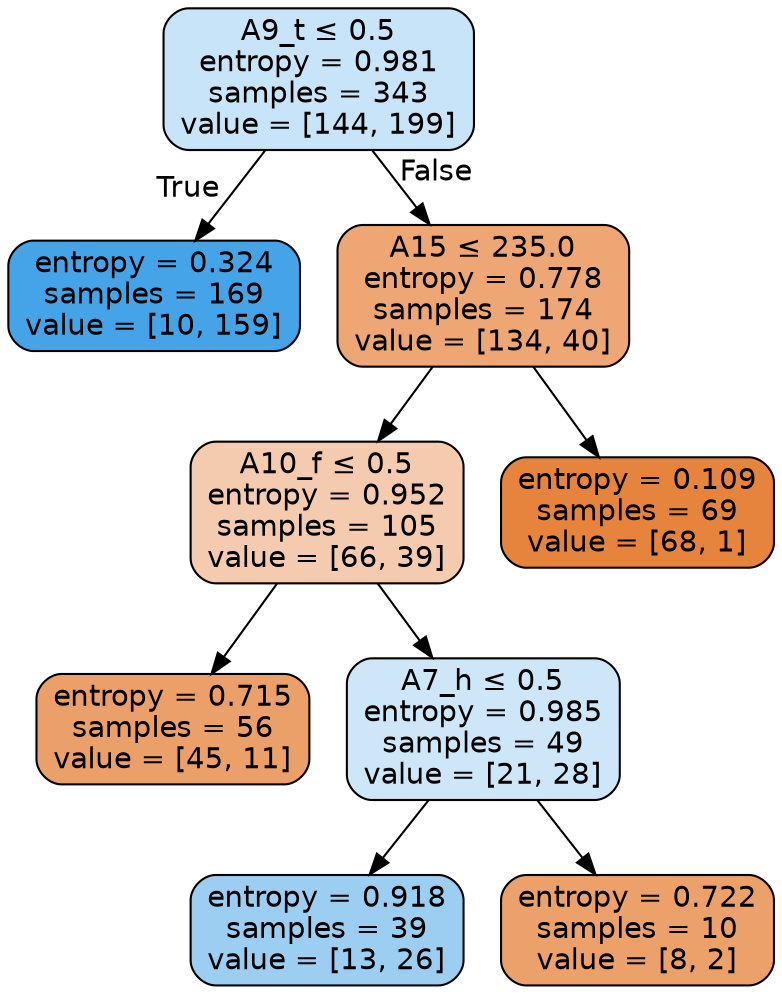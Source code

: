 digraph Tree {
node [shape=box, style="filled, rounded", color="black", fontname=helvetica] ;
edge [fontname=helvetica] ;
0 [label=<A9_t &le; 0.5<br/>entropy = 0.981<br/>samples = 343<br/>value = [144, 199]>, fillcolor="#399de546"] ;
1 [label=<entropy = 0.324<br/>samples = 169<br/>value = [10, 159]>, fillcolor="#399de5ef"] ;
0 -> 1 [labeldistance=2.5, labelangle=45, headlabel="True"] ;
28 [label=<A15 &le; 235.0<br/>entropy = 0.778<br/>samples = 174<br/>value = [134, 40]>, fillcolor="#e58139b3"] ;
0 -> 28 [labeldistance=2.5, labelangle=-45, headlabel="False"] ;
29 [label=<A10_f &le; 0.5<br/>entropy = 0.952<br/>samples = 105<br/>value = [66, 39]>, fillcolor="#e5813968"] ;
28 -> 29 ;
30 [label=<entropy = 0.715<br/>samples = 56<br/>value = [45, 11]>, fillcolor="#e58139c1"] ;
29 -> 30 ;
47 [label=<A7_h &le; 0.5<br/>entropy = 0.985<br/>samples = 49<br/>value = [21, 28]>, fillcolor="#399de540"] ;
29 -> 47 ;
48 [label=<entropy = 0.918<br/>samples = 39<br/>value = [13, 26]>, fillcolor="#399de57f"] ;
47 -> 48 ;
65 [label=<entropy = 0.722<br/>samples = 10<br/>value = [8, 2]>, fillcolor="#e58139bf"] ;
47 -> 65 ;
68 [label=<entropy = 0.109<br/>samples = 69<br/>value = [68, 1]>, fillcolor="#e58139fb"] ;
28 -> 68 ;
}